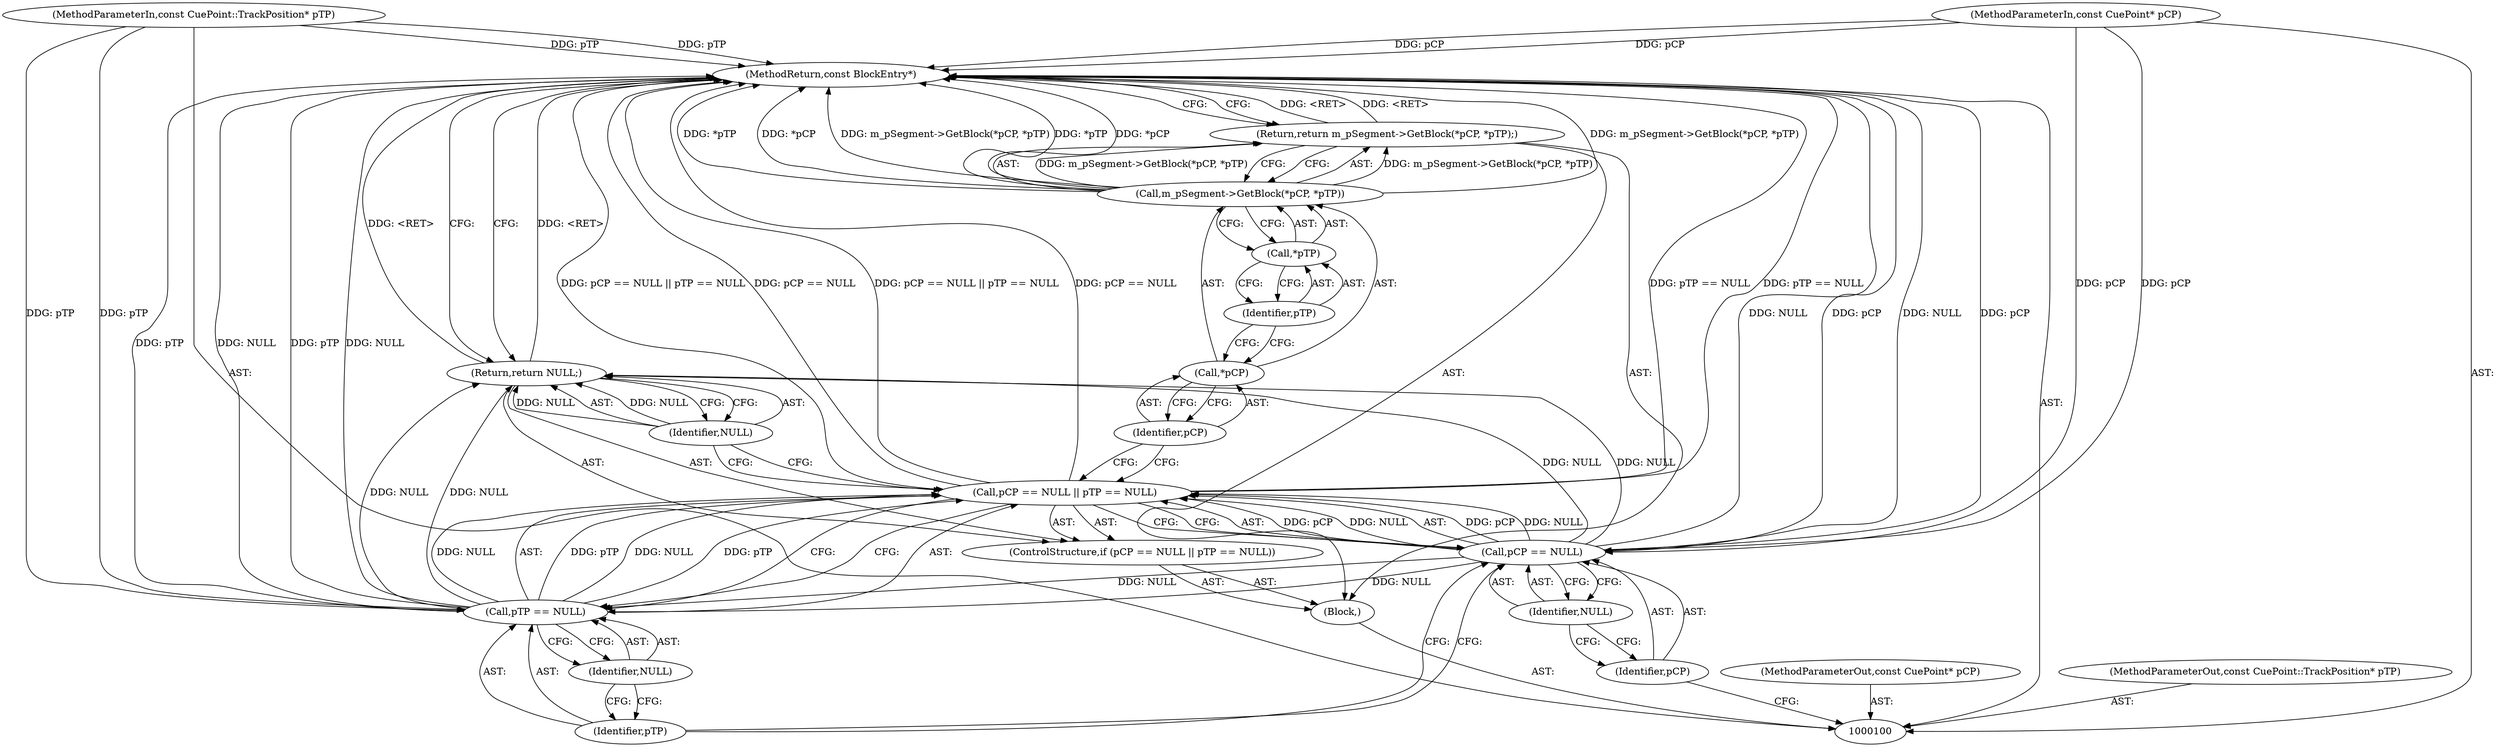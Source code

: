 digraph "0_Android_cc274e2abe8b2a6698a5c47d8aa4bb45f1f9538d_11" {
"1000120" [label="(MethodReturn,const BlockEntry*)"];
"1000101" [label="(MethodParameterIn,const CuePoint* pCP)"];
"1000146" [label="(MethodParameterOut,const CuePoint* pCP)"];
"1000102" [label="(MethodParameterIn,const CuePoint::TrackPosition* pTP)"];
"1000147" [label="(MethodParameterOut,const CuePoint::TrackPosition* pTP)"];
"1000103" [label="(Block,)"];
"1000108" [label="(Identifier,NULL)"];
"1000104" [label="(ControlStructure,if (pCP == NULL || pTP == NULL))"];
"1000109" [label="(Call,pTP == NULL)"];
"1000110" [label="(Identifier,pTP)"];
"1000111" [label="(Identifier,NULL)"];
"1000105" [label="(Call,pCP == NULL || pTP == NULL)"];
"1000106" [label="(Call,pCP == NULL)"];
"1000107" [label="(Identifier,pCP)"];
"1000113" [label="(Identifier,NULL)"];
"1000112" [label="(Return,return NULL;)"];
"1000115" [label="(Call,m_pSegment->GetBlock(*pCP, *pTP))"];
"1000114" [label="(Return,return m_pSegment->GetBlock(*pCP, *pTP);)"];
"1000116" [label="(Call,*pCP)"];
"1000117" [label="(Identifier,pCP)"];
"1000118" [label="(Call,*pTP)"];
"1000119" [label="(Identifier,pTP)"];
"1000120" -> "1000100"  [label="AST: "];
"1000120" -> "1000112"  [label="CFG: "];
"1000120" -> "1000114"  [label="CFG: "];
"1000106" -> "1000120"  [label="DDG: NULL"];
"1000106" -> "1000120"  [label="DDG: pCP"];
"1000105" -> "1000120"  [label="DDG: pCP == NULL || pTP == NULL"];
"1000105" -> "1000120"  [label="DDG: pCP == NULL"];
"1000105" -> "1000120"  [label="DDG: pTP == NULL"];
"1000115" -> "1000120"  [label="DDG: m_pSegment->GetBlock(*pCP, *pTP)"];
"1000115" -> "1000120"  [label="DDG: *pTP"];
"1000115" -> "1000120"  [label="DDG: *pCP"];
"1000102" -> "1000120"  [label="DDG: pTP"];
"1000101" -> "1000120"  [label="DDG: pCP"];
"1000109" -> "1000120"  [label="DDG: pTP"];
"1000109" -> "1000120"  [label="DDG: NULL"];
"1000112" -> "1000120"  [label="DDG: <RET>"];
"1000114" -> "1000120"  [label="DDG: <RET>"];
"1000101" -> "1000100"  [label="AST: "];
"1000101" -> "1000120"  [label="DDG: pCP"];
"1000101" -> "1000106"  [label="DDG: pCP"];
"1000146" -> "1000100"  [label="AST: "];
"1000102" -> "1000100"  [label="AST: "];
"1000102" -> "1000120"  [label="DDG: pTP"];
"1000102" -> "1000109"  [label="DDG: pTP"];
"1000147" -> "1000100"  [label="AST: "];
"1000103" -> "1000100"  [label="AST: "];
"1000104" -> "1000103"  [label="AST: "];
"1000114" -> "1000103"  [label="AST: "];
"1000108" -> "1000106"  [label="AST: "];
"1000108" -> "1000107"  [label="CFG: "];
"1000106" -> "1000108"  [label="CFG: "];
"1000104" -> "1000103"  [label="AST: "];
"1000105" -> "1000104"  [label="AST: "];
"1000112" -> "1000104"  [label="AST: "];
"1000109" -> "1000105"  [label="AST: "];
"1000109" -> "1000111"  [label="CFG: "];
"1000110" -> "1000109"  [label="AST: "];
"1000111" -> "1000109"  [label="AST: "];
"1000105" -> "1000109"  [label="CFG: "];
"1000109" -> "1000120"  [label="DDG: pTP"];
"1000109" -> "1000120"  [label="DDG: NULL"];
"1000109" -> "1000105"  [label="DDG: pTP"];
"1000109" -> "1000105"  [label="DDG: NULL"];
"1000102" -> "1000109"  [label="DDG: pTP"];
"1000106" -> "1000109"  [label="DDG: NULL"];
"1000109" -> "1000112"  [label="DDG: NULL"];
"1000110" -> "1000109"  [label="AST: "];
"1000110" -> "1000106"  [label="CFG: "];
"1000111" -> "1000110"  [label="CFG: "];
"1000111" -> "1000109"  [label="AST: "];
"1000111" -> "1000110"  [label="CFG: "];
"1000109" -> "1000111"  [label="CFG: "];
"1000105" -> "1000104"  [label="AST: "];
"1000105" -> "1000106"  [label="CFG: "];
"1000105" -> "1000109"  [label="CFG: "];
"1000106" -> "1000105"  [label="AST: "];
"1000109" -> "1000105"  [label="AST: "];
"1000113" -> "1000105"  [label="CFG: "];
"1000117" -> "1000105"  [label="CFG: "];
"1000105" -> "1000120"  [label="DDG: pCP == NULL || pTP == NULL"];
"1000105" -> "1000120"  [label="DDG: pCP == NULL"];
"1000105" -> "1000120"  [label="DDG: pTP == NULL"];
"1000106" -> "1000105"  [label="DDG: pCP"];
"1000106" -> "1000105"  [label="DDG: NULL"];
"1000109" -> "1000105"  [label="DDG: pTP"];
"1000109" -> "1000105"  [label="DDG: NULL"];
"1000106" -> "1000105"  [label="AST: "];
"1000106" -> "1000108"  [label="CFG: "];
"1000107" -> "1000106"  [label="AST: "];
"1000108" -> "1000106"  [label="AST: "];
"1000110" -> "1000106"  [label="CFG: "];
"1000105" -> "1000106"  [label="CFG: "];
"1000106" -> "1000120"  [label="DDG: NULL"];
"1000106" -> "1000120"  [label="DDG: pCP"];
"1000106" -> "1000105"  [label="DDG: pCP"];
"1000106" -> "1000105"  [label="DDG: NULL"];
"1000101" -> "1000106"  [label="DDG: pCP"];
"1000106" -> "1000109"  [label="DDG: NULL"];
"1000106" -> "1000112"  [label="DDG: NULL"];
"1000107" -> "1000106"  [label="AST: "];
"1000107" -> "1000100"  [label="CFG: "];
"1000108" -> "1000107"  [label="CFG: "];
"1000113" -> "1000112"  [label="AST: "];
"1000113" -> "1000105"  [label="CFG: "];
"1000112" -> "1000113"  [label="CFG: "];
"1000113" -> "1000112"  [label="DDG: NULL"];
"1000112" -> "1000104"  [label="AST: "];
"1000112" -> "1000113"  [label="CFG: "];
"1000113" -> "1000112"  [label="AST: "];
"1000120" -> "1000112"  [label="CFG: "];
"1000112" -> "1000120"  [label="DDG: <RET>"];
"1000113" -> "1000112"  [label="DDG: NULL"];
"1000106" -> "1000112"  [label="DDG: NULL"];
"1000109" -> "1000112"  [label="DDG: NULL"];
"1000115" -> "1000114"  [label="AST: "];
"1000115" -> "1000118"  [label="CFG: "];
"1000116" -> "1000115"  [label="AST: "];
"1000118" -> "1000115"  [label="AST: "];
"1000114" -> "1000115"  [label="CFG: "];
"1000115" -> "1000120"  [label="DDG: m_pSegment->GetBlock(*pCP, *pTP)"];
"1000115" -> "1000120"  [label="DDG: *pTP"];
"1000115" -> "1000120"  [label="DDG: *pCP"];
"1000115" -> "1000114"  [label="DDG: m_pSegment->GetBlock(*pCP, *pTP)"];
"1000114" -> "1000103"  [label="AST: "];
"1000114" -> "1000115"  [label="CFG: "];
"1000115" -> "1000114"  [label="AST: "];
"1000120" -> "1000114"  [label="CFG: "];
"1000114" -> "1000120"  [label="DDG: <RET>"];
"1000115" -> "1000114"  [label="DDG: m_pSegment->GetBlock(*pCP, *pTP)"];
"1000116" -> "1000115"  [label="AST: "];
"1000116" -> "1000117"  [label="CFG: "];
"1000117" -> "1000116"  [label="AST: "];
"1000119" -> "1000116"  [label="CFG: "];
"1000117" -> "1000116"  [label="AST: "];
"1000117" -> "1000105"  [label="CFG: "];
"1000116" -> "1000117"  [label="CFG: "];
"1000118" -> "1000115"  [label="AST: "];
"1000118" -> "1000119"  [label="CFG: "];
"1000119" -> "1000118"  [label="AST: "];
"1000115" -> "1000118"  [label="CFG: "];
"1000119" -> "1000118"  [label="AST: "];
"1000119" -> "1000116"  [label="CFG: "];
"1000118" -> "1000119"  [label="CFG: "];
}
